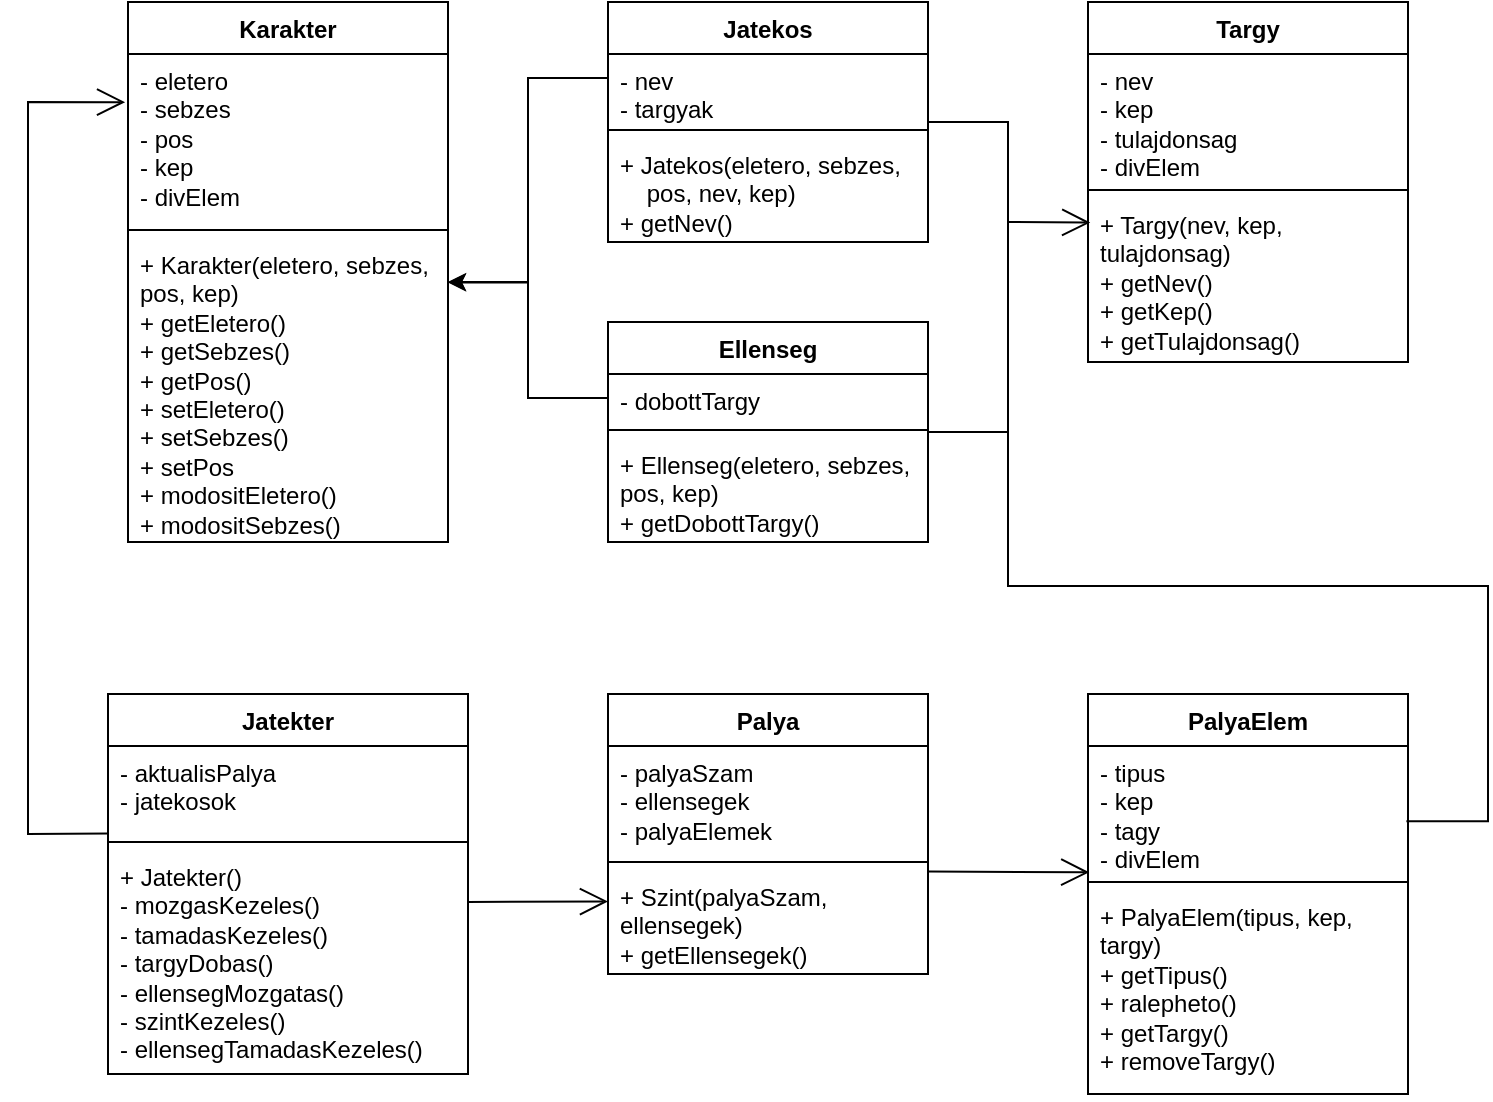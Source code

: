 <mxfile version="21.3.2" type="device">
  <diagram id="C5RBs43oDa-KdzZeNtuy" name="Page-1">
    <mxGraphModel dx="1193" dy="1939" grid="1" gridSize="10" guides="1" tooltips="1" connect="1" arrows="1" fold="1" page="1" pageScale="1" pageWidth="827" pageHeight="1169" math="0" shadow="0">
      <root>
        <mxCell id="WIyWlLk6GJQsqaUBKTNV-0" />
        <mxCell id="WIyWlLk6GJQsqaUBKTNV-1" parent="WIyWlLk6GJQsqaUBKTNV-0" />
        <mxCell id="mbsLE7g5oD7qV1iPtCib-1" value="Targy" style="swimlane;fontStyle=1;align=center;verticalAlign=top;childLayout=stackLayout;horizontal=1;startSize=26;horizontalStack=0;resizeParent=1;resizeParentMax=0;resizeLast=0;collapsible=1;marginBottom=0;whiteSpace=wrap;html=1;" vertex="1" parent="WIyWlLk6GJQsqaUBKTNV-1">
          <mxGeometry x="570" y="-1110" width="160" height="180" as="geometry" />
        </mxCell>
        <mxCell id="mbsLE7g5oD7qV1iPtCib-2" value="- nev&lt;br&gt;- kep&lt;br&gt;- tulajdonsag&lt;br&gt;- divElem" style="text;strokeColor=none;fillColor=none;align=left;verticalAlign=top;spacingLeft=4;spacingRight=4;overflow=hidden;rotatable=0;points=[[0,0.5],[1,0.5]];portConstraint=eastwest;whiteSpace=wrap;html=1;" vertex="1" parent="mbsLE7g5oD7qV1iPtCib-1">
          <mxGeometry y="26" width="160" height="64" as="geometry" />
        </mxCell>
        <mxCell id="mbsLE7g5oD7qV1iPtCib-3" value="" style="line;strokeWidth=1;fillColor=none;align=left;verticalAlign=middle;spacingTop=-1;spacingLeft=3;spacingRight=3;rotatable=0;labelPosition=right;points=[];portConstraint=eastwest;strokeColor=inherit;" vertex="1" parent="mbsLE7g5oD7qV1iPtCib-1">
          <mxGeometry y="90" width="160" height="8" as="geometry" />
        </mxCell>
        <mxCell id="mbsLE7g5oD7qV1iPtCib-4" value="+ Targy(nev, kep, tulajdonsag)&lt;br&gt;+ getNev()&lt;br&gt;+ getKep()&lt;br&gt;+ getTulajdonsag()" style="text;strokeColor=none;fillColor=none;align=left;verticalAlign=top;spacingLeft=4;spacingRight=4;overflow=hidden;rotatable=0;points=[[0,0.5],[1,0.5]];portConstraint=eastwest;whiteSpace=wrap;html=1;" vertex="1" parent="mbsLE7g5oD7qV1iPtCib-1">
          <mxGeometry y="98" width="160" height="82" as="geometry" />
        </mxCell>
        <mxCell id="mbsLE7g5oD7qV1iPtCib-9" value="Palya" style="swimlane;fontStyle=1;align=center;verticalAlign=top;childLayout=stackLayout;horizontal=1;startSize=26;horizontalStack=0;resizeParent=1;resizeParentMax=0;resizeLast=0;collapsible=1;marginBottom=0;whiteSpace=wrap;html=1;" vertex="1" parent="WIyWlLk6GJQsqaUBKTNV-1">
          <mxGeometry x="330" y="-764" width="160" height="140" as="geometry" />
        </mxCell>
        <mxCell id="mbsLE7g5oD7qV1iPtCib-10" value="- palyaSzam&lt;br&gt;- ellensegek&lt;br&gt;- palyaElemek" style="text;strokeColor=none;fillColor=none;align=left;verticalAlign=top;spacingLeft=4;spacingRight=4;overflow=hidden;rotatable=0;points=[[0,0.5],[1,0.5]];portConstraint=eastwest;whiteSpace=wrap;html=1;" vertex="1" parent="mbsLE7g5oD7qV1iPtCib-9">
          <mxGeometry y="26" width="160" height="54" as="geometry" />
        </mxCell>
        <mxCell id="mbsLE7g5oD7qV1iPtCib-11" value="" style="line;strokeWidth=1;fillColor=none;align=left;verticalAlign=middle;spacingTop=-1;spacingLeft=3;spacingRight=3;rotatable=0;labelPosition=right;points=[];portConstraint=eastwest;strokeColor=inherit;" vertex="1" parent="mbsLE7g5oD7qV1iPtCib-9">
          <mxGeometry y="80" width="160" height="8" as="geometry" />
        </mxCell>
        <mxCell id="mbsLE7g5oD7qV1iPtCib-59" value="" style="endArrow=open;endFill=1;endSize=12;html=1;rounded=0;entryX=0;entryY=0.302;entryDx=0;entryDy=0;entryPerimeter=0;" edge="1" parent="mbsLE7g5oD7qV1iPtCib-9" target="mbsLE7g5oD7qV1iPtCib-12">
          <mxGeometry width="160" relative="1" as="geometry">
            <mxPoint x="-70" y="104" as="sourcePoint" />
            <mxPoint x="90" y="104" as="targetPoint" />
          </mxGeometry>
        </mxCell>
        <mxCell id="mbsLE7g5oD7qV1iPtCib-12" value="+ Szint(palyaSzam, ellensegek)&lt;br&gt;+ getEllensegek()" style="text;strokeColor=none;fillColor=none;align=left;verticalAlign=top;spacingLeft=4;spacingRight=4;overflow=hidden;rotatable=0;points=[[0,0.5],[1,0.5]];portConstraint=eastwest;whiteSpace=wrap;html=1;" vertex="1" parent="mbsLE7g5oD7qV1iPtCib-9">
          <mxGeometry y="88" width="160" height="52" as="geometry" />
        </mxCell>
        <mxCell id="mbsLE7g5oD7qV1iPtCib-44" style="edgeStyle=orthogonalEdgeStyle;rounded=0;orthogonalLoop=1;jettySize=auto;html=1;exitX=0;exitY=0.5;exitDx=0;exitDy=0;entryX=1;entryY=0.146;entryDx=0;entryDy=0;entryPerimeter=0;" edge="1" parent="WIyWlLk6GJQsqaUBKTNV-1" source="mbsLE7g5oD7qV1iPtCib-14" target="mbsLE7g5oD7qV1iPtCib-28">
          <mxGeometry relative="1" as="geometry">
            <mxPoint x="270" y="-990" as="targetPoint" />
            <Array as="points">
              <mxPoint x="290" y="-912" />
              <mxPoint x="290" y="-970" />
            </Array>
          </mxGeometry>
        </mxCell>
        <mxCell id="mbsLE7g5oD7qV1iPtCib-13" value="Ellenseg" style="swimlane;fontStyle=1;align=center;verticalAlign=top;childLayout=stackLayout;horizontal=1;startSize=26;horizontalStack=0;resizeParent=1;resizeParentMax=0;resizeLast=0;collapsible=1;marginBottom=0;whiteSpace=wrap;html=1;" vertex="1" parent="WIyWlLk6GJQsqaUBKTNV-1">
          <mxGeometry x="330" y="-950" width="160" height="110" as="geometry" />
        </mxCell>
        <mxCell id="mbsLE7g5oD7qV1iPtCib-14" value="- dobottTargy" style="text;strokeColor=none;fillColor=none;align=left;verticalAlign=top;spacingLeft=4;spacingRight=4;overflow=hidden;rotatable=0;points=[[0,0.5],[1,0.5]];portConstraint=eastwest;whiteSpace=wrap;html=1;" vertex="1" parent="mbsLE7g5oD7qV1iPtCib-13">
          <mxGeometry y="26" width="160" height="24" as="geometry" />
        </mxCell>
        <mxCell id="mbsLE7g5oD7qV1iPtCib-15" value="" style="line;strokeWidth=1;fillColor=none;align=left;verticalAlign=middle;spacingTop=-1;spacingLeft=3;spacingRight=3;rotatable=0;labelPosition=right;points=[];portConstraint=eastwest;strokeColor=inherit;" vertex="1" parent="mbsLE7g5oD7qV1iPtCib-13">
          <mxGeometry y="50" width="160" height="8" as="geometry" />
        </mxCell>
        <mxCell id="mbsLE7g5oD7qV1iPtCib-16" value="+ Ellenseg(eletero, sebzes, pos, kep)&lt;br&gt;+ getDobottTargy()" style="text;strokeColor=none;fillColor=none;align=left;verticalAlign=top;spacingLeft=4;spacingRight=4;overflow=hidden;rotatable=0;points=[[0,0.5],[1,0.5]];portConstraint=eastwest;whiteSpace=wrap;html=1;" vertex="1" parent="mbsLE7g5oD7qV1iPtCib-13">
          <mxGeometry y="58" width="160" height="52" as="geometry" />
        </mxCell>
        <mxCell id="mbsLE7g5oD7qV1iPtCib-17" value="Jatekos" style="swimlane;fontStyle=1;align=center;verticalAlign=top;childLayout=stackLayout;horizontal=1;startSize=26;horizontalStack=0;resizeParent=1;resizeParentMax=0;resizeLast=0;collapsible=1;marginBottom=0;whiteSpace=wrap;html=1;" vertex="1" parent="WIyWlLk6GJQsqaUBKTNV-1">
          <mxGeometry x="330" y="-1110" width="160" height="120" as="geometry" />
        </mxCell>
        <mxCell id="mbsLE7g5oD7qV1iPtCib-18" value="- nev&lt;br&gt;- targyak" style="text;strokeColor=none;fillColor=none;align=left;verticalAlign=top;spacingLeft=4;spacingRight=4;overflow=hidden;rotatable=0;points=[[0,0.5],[1,0.5]];portConstraint=eastwest;whiteSpace=wrap;html=1;" vertex="1" parent="mbsLE7g5oD7qV1iPtCib-17">
          <mxGeometry y="26" width="160" height="34" as="geometry" />
        </mxCell>
        <mxCell id="mbsLE7g5oD7qV1iPtCib-19" value="" style="line;strokeWidth=1;fillColor=none;align=left;verticalAlign=middle;spacingTop=-1;spacingLeft=3;spacingRight=3;rotatable=0;labelPosition=right;points=[];portConstraint=eastwest;strokeColor=inherit;" vertex="1" parent="mbsLE7g5oD7qV1iPtCib-17">
          <mxGeometry y="60" width="160" height="8" as="geometry" />
        </mxCell>
        <mxCell id="mbsLE7g5oD7qV1iPtCib-20" value="+ Jatekos(eletero, sebzes, &lt;br&gt;&lt;span style=&quot;&quot;&gt;&lt;span style=&quot;&quot;&gt;&amp;nbsp;&amp;nbsp;&amp;nbsp;&amp;nbsp;&lt;/span&gt;&lt;/span&gt;pos, nev, kep)&lt;br&gt;+ getNev()" style="text;strokeColor=none;fillColor=none;align=left;verticalAlign=top;spacingLeft=4;spacingRight=4;overflow=hidden;rotatable=0;points=[[0,0.5],[1,0.5]];portConstraint=eastwest;whiteSpace=wrap;html=1;" vertex="1" parent="mbsLE7g5oD7qV1iPtCib-17">
          <mxGeometry y="68" width="160" height="52" as="geometry" />
        </mxCell>
        <mxCell id="mbsLE7g5oD7qV1iPtCib-21" value="Jatekter" style="swimlane;fontStyle=1;align=center;verticalAlign=top;childLayout=stackLayout;horizontal=1;startSize=26;horizontalStack=0;resizeParent=1;resizeParentMax=0;resizeLast=0;collapsible=1;marginBottom=0;whiteSpace=wrap;html=1;" vertex="1" parent="WIyWlLk6GJQsqaUBKTNV-1">
          <mxGeometry x="80" y="-764" width="180" height="190" as="geometry" />
        </mxCell>
        <mxCell id="mbsLE7g5oD7qV1iPtCib-22" value="- aktualisPalya&lt;br&gt;- jatekosok" style="text;strokeColor=none;fillColor=none;align=left;verticalAlign=top;spacingLeft=4;spacingRight=4;overflow=hidden;rotatable=0;points=[[0,0.5],[1,0.5]];portConstraint=eastwest;whiteSpace=wrap;html=1;" vertex="1" parent="mbsLE7g5oD7qV1iPtCib-21">
          <mxGeometry y="26" width="180" height="44" as="geometry" />
        </mxCell>
        <mxCell id="mbsLE7g5oD7qV1iPtCib-23" value="" style="line;strokeWidth=1;fillColor=none;align=left;verticalAlign=middle;spacingTop=-1;spacingLeft=3;spacingRight=3;rotatable=0;labelPosition=right;points=[];portConstraint=eastwest;strokeColor=inherit;" vertex="1" parent="mbsLE7g5oD7qV1iPtCib-21">
          <mxGeometry y="70" width="180" height="8" as="geometry" />
        </mxCell>
        <mxCell id="mbsLE7g5oD7qV1iPtCib-24" value="+ Jatekter()&lt;br&gt;- mozgasKezeles()&lt;br&gt;- tamadasKezeles()&lt;br&gt;- targyDobas()&lt;br&gt;- ellensegMozgatas()&lt;br&gt;- szintKezeles()&lt;br&gt;- ellensegTamadasKezeles()&lt;br&gt;" style="text;strokeColor=none;fillColor=none;align=left;verticalAlign=top;spacingLeft=4;spacingRight=4;overflow=hidden;rotatable=0;points=[[0,0.5],[1,0.5]];portConstraint=eastwest;whiteSpace=wrap;html=1;" vertex="1" parent="mbsLE7g5oD7qV1iPtCib-21">
          <mxGeometry y="78" width="180" height="112" as="geometry" />
        </mxCell>
        <mxCell id="mbsLE7g5oD7qV1iPtCib-25" value="Karakter" style="swimlane;fontStyle=1;align=center;verticalAlign=top;childLayout=stackLayout;horizontal=1;startSize=26;horizontalStack=0;resizeParent=1;resizeParentMax=0;resizeLast=0;collapsible=1;marginBottom=0;whiteSpace=wrap;html=1;" vertex="1" parent="WIyWlLk6GJQsqaUBKTNV-1">
          <mxGeometry x="90" y="-1110" width="160" height="270" as="geometry" />
        </mxCell>
        <mxCell id="mbsLE7g5oD7qV1iPtCib-26" value="- eletero&lt;br&gt;- sebzes&lt;br&gt;- pos&lt;br&gt;- kep&lt;br&gt;- divElem" style="text;strokeColor=none;fillColor=none;align=left;verticalAlign=top;spacingLeft=4;spacingRight=4;overflow=hidden;rotatable=0;points=[[0,0.5],[1,0.5]];portConstraint=eastwest;whiteSpace=wrap;html=1;" vertex="1" parent="mbsLE7g5oD7qV1iPtCib-25">
          <mxGeometry y="26" width="160" height="84" as="geometry" />
        </mxCell>
        <mxCell id="mbsLE7g5oD7qV1iPtCib-27" value="" style="line;strokeWidth=1;fillColor=none;align=left;verticalAlign=middle;spacingTop=-1;spacingLeft=3;spacingRight=3;rotatable=0;labelPosition=right;points=[];portConstraint=eastwest;strokeColor=inherit;" vertex="1" parent="mbsLE7g5oD7qV1iPtCib-25">
          <mxGeometry y="110" width="160" height="8" as="geometry" />
        </mxCell>
        <mxCell id="mbsLE7g5oD7qV1iPtCib-28" value="+ Karakter(eletero, sebzes, pos, kep)&lt;br&gt;+ getEletero()&lt;br&gt;+ getSebzes()&lt;br&gt;+ getPos()&lt;br&gt;+ setEletero()&lt;br&gt;+ setSebzes()&lt;br&gt;+ setPos&lt;br&gt;+ modositEletero()&lt;br&gt;+ modositSebzes()" style="text;strokeColor=none;fillColor=none;align=left;verticalAlign=top;spacingLeft=4;spacingRight=4;overflow=hidden;rotatable=0;points=[[0,0.5],[1,0.5]];portConstraint=eastwest;whiteSpace=wrap;html=1;" vertex="1" parent="mbsLE7g5oD7qV1iPtCib-25">
          <mxGeometry y="118" width="160" height="152" as="geometry" />
        </mxCell>
        <mxCell id="mbsLE7g5oD7qV1iPtCib-31" value="PalyaElem" style="swimlane;fontStyle=1;align=center;verticalAlign=top;childLayout=stackLayout;horizontal=1;startSize=26;horizontalStack=0;resizeParent=1;resizeParentMax=0;resizeLast=0;collapsible=1;marginBottom=0;whiteSpace=wrap;html=1;" vertex="1" parent="WIyWlLk6GJQsqaUBKTNV-1">
          <mxGeometry x="570" y="-764" width="160" height="200" as="geometry" />
        </mxCell>
        <mxCell id="mbsLE7g5oD7qV1iPtCib-32" value="- tipus&lt;br&gt;- kep&lt;br&gt;- tagy&lt;br&gt;- divElem" style="text;strokeColor=none;fillColor=none;align=left;verticalAlign=top;spacingLeft=4;spacingRight=4;overflow=hidden;rotatable=0;points=[[0,0.5],[1,0.5]];portConstraint=eastwest;whiteSpace=wrap;html=1;" vertex="1" parent="mbsLE7g5oD7qV1iPtCib-31">
          <mxGeometry y="26" width="160" height="64" as="geometry" />
        </mxCell>
        <mxCell id="mbsLE7g5oD7qV1iPtCib-33" value="" style="line;strokeWidth=1;fillColor=none;align=left;verticalAlign=middle;spacingTop=-1;spacingLeft=3;spacingRight=3;rotatable=0;labelPosition=right;points=[];portConstraint=eastwest;strokeColor=inherit;" vertex="1" parent="mbsLE7g5oD7qV1iPtCib-31">
          <mxGeometry y="90" width="160" height="8" as="geometry" />
        </mxCell>
        <mxCell id="mbsLE7g5oD7qV1iPtCib-34" value="+ PalyaElem(tipus, kep, targy)&lt;br&gt;+ getTipus()&lt;br&gt;+ ralepheto()&lt;br&gt;+ getTargy()&lt;br&gt;+ removeTargy()&lt;br&gt;" style="text;strokeColor=none;fillColor=none;align=left;verticalAlign=top;spacingLeft=4;spacingRight=4;overflow=hidden;rotatable=0;points=[[0,0.5],[1,0.5]];portConstraint=eastwest;whiteSpace=wrap;html=1;" vertex="1" parent="mbsLE7g5oD7qV1iPtCib-31">
          <mxGeometry y="98" width="160" height="102" as="geometry" />
        </mxCell>
        <mxCell id="mbsLE7g5oD7qV1iPtCib-43" style="edgeStyle=orthogonalEdgeStyle;rounded=0;orthogonalLoop=1;jettySize=auto;html=1;exitX=0;exitY=0.5;exitDx=0;exitDy=0;entryX=1;entryY=0.151;entryDx=0;entryDy=0;entryPerimeter=0;" edge="1" parent="WIyWlLk6GJQsqaUBKTNV-1" source="mbsLE7g5oD7qV1iPtCib-18" target="mbsLE7g5oD7qV1iPtCib-28">
          <mxGeometry relative="1" as="geometry">
            <Array as="points">
              <mxPoint x="290" y="-1072" />
              <mxPoint x="290" y="-970" />
              <mxPoint x="250" y="-970" />
            </Array>
          </mxGeometry>
        </mxCell>
        <mxCell id="mbsLE7g5oD7qV1iPtCib-45" value="" style="endArrow=open;endFill=1;endSize=12;html=1;rounded=0;exitX=1.003;exitY=0.015;exitDx=0;exitDy=0;exitPerimeter=0;entryX=0.004;entryY=0.987;entryDx=0;entryDy=0;entryPerimeter=0;" edge="1" parent="WIyWlLk6GJQsqaUBKTNV-1" source="mbsLE7g5oD7qV1iPtCib-12" target="mbsLE7g5oD7qV1iPtCib-32">
          <mxGeometry width="160" relative="1" as="geometry">
            <mxPoint x="140" y="-564" as="sourcePoint" />
            <mxPoint x="300" y="-564" as="targetPoint" />
          </mxGeometry>
        </mxCell>
        <mxCell id="mbsLE7g5oD7qV1iPtCib-50" value="" style="endArrow=open;endFill=1;endSize=12;html=1;rounded=0;entryX=0.007;entryY=0.15;entryDx=0;entryDy=0;entryPerimeter=0;" edge="1" parent="WIyWlLk6GJQsqaUBKTNV-1" target="mbsLE7g5oD7qV1iPtCib-4">
          <mxGeometry width="160" relative="1" as="geometry">
            <mxPoint x="490" y="-1050" as="sourcePoint" />
            <mxPoint x="530" y="-960" as="targetPoint" />
            <Array as="points">
              <mxPoint x="530" y="-1050" />
              <mxPoint x="530" y="-1000" />
            </Array>
          </mxGeometry>
        </mxCell>
        <mxCell id="mbsLE7g5oD7qV1iPtCib-53" value="" style="endArrow=none;html=1;edgeStyle=orthogonalEdgeStyle;rounded=0;exitX=1;exitY=0.5;exitDx=0;exitDy=0;" edge="1" parent="WIyWlLk6GJQsqaUBKTNV-1" source="mbsLE7g5oD7qV1iPtCib-13">
          <mxGeometry relative="1" as="geometry">
            <mxPoint x="530" y="-870" as="sourcePoint" />
            <mxPoint x="530" y="-1000" as="targetPoint" />
            <Array as="points">
              <mxPoint x="530" y="-895" />
            </Array>
          </mxGeometry>
        </mxCell>
        <mxCell id="mbsLE7g5oD7qV1iPtCib-56" value="" style="endArrow=none;html=1;edgeStyle=orthogonalEdgeStyle;rounded=0;exitX=0.995;exitY=0.588;exitDx=0;exitDy=0;exitPerimeter=0;" edge="1" parent="WIyWlLk6GJQsqaUBKTNV-1" source="mbsLE7g5oD7qV1iPtCib-32">
          <mxGeometry relative="1" as="geometry">
            <mxPoint x="740" y="-694.42" as="sourcePoint" />
            <mxPoint x="530" y="-900" as="targetPoint" />
            <Array as="points">
              <mxPoint x="770" y="-700" />
              <mxPoint x="770" y="-818" />
              <mxPoint x="530" y="-818" />
            </Array>
          </mxGeometry>
        </mxCell>
        <mxCell id="mbsLE7g5oD7qV1iPtCib-61" value="" style="endArrow=open;endFill=1;endSize=12;html=1;rounded=0;exitX=0.002;exitY=0.994;exitDx=0;exitDy=0;exitPerimeter=0;entryX=-0.009;entryY=0.287;entryDx=0;entryDy=0;entryPerimeter=0;" edge="1" parent="WIyWlLk6GJQsqaUBKTNV-1" source="mbsLE7g5oD7qV1iPtCib-22" target="mbsLE7g5oD7qV1iPtCib-26">
          <mxGeometry width="160" relative="1" as="geometry">
            <mxPoint x="40" y="-540" as="sourcePoint" />
            <mxPoint x="200" y="-540" as="targetPoint" />
            <Array as="points">
              <mxPoint x="40" y="-694" />
              <mxPoint x="40" y="-1060" />
            </Array>
          </mxGeometry>
        </mxCell>
      </root>
    </mxGraphModel>
  </diagram>
</mxfile>
